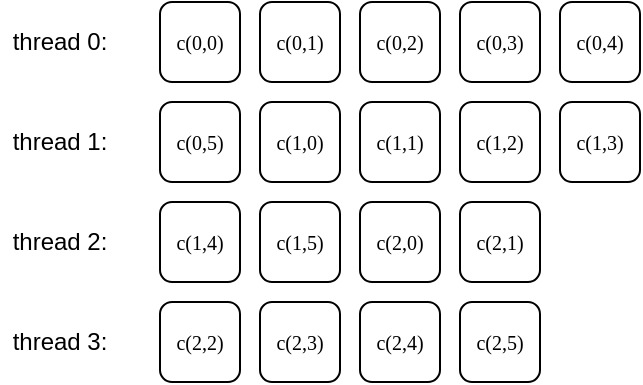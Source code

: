 <mxfile version="24.7.17">
  <diagram name="Pagina-1" id="BG_2dQSP2kLUuD5f9nKv">
    <mxGraphModel dx="568" dy="329" grid="1" gridSize="10" guides="1" tooltips="1" connect="1" arrows="1" fold="1" page="1" pageScale="1" pageWidth="827" pageHeight="1169" math="0" shadow="0">
      <root>
        <mxCell id="0" />
        <mxCell id="1" parent="0" />
        <mxCell id="n9YK-MrVJk0RjTGod1bp-1" value="thread 0:" style="text;html=1;align=center;verticalAlign=middle;whiteSpace=wrap;rounded=0;" vertex="1" parent="1">
          <mxGeometry x="200" y="320" width="60" height="40" as="geometry" />
        </mxCell>
        <mxCell id="n9YK-MrVJk0RjTGod1bp-2" value="thread 1:" style="text;html=1;align=center;verticalAlign=middle;whiteSpace=wrap;rounded=0;" vertex="1" parent="1">
          <mxGeometry x="200" y="370" width="60" height="40" as="geometry" />
        </mxCell>
        <mxCell id="n9YK-MrVJk0RjTGod1bp-3" value="thread 2:" style="text;html=1;align=center;verticalAlign=middle;whiteSpace=wrap;rounded=0;" vertex="1" parent="1">
          <mxGeometry x="200" y="420" width="60" height="40" as="geometry" />
        </mxCell>
        <mxCell id="n9YK-MrVJk0RjTGod1bp-4" value="thread 3:" style="text;html=1;align=center;verticalAlign=middle;whiteSpace=wrap;rounded=0;" vertex="1" parent="1">
          <mxGeometry x="200" y="470" width="60" height="40" as="geometry" />
        </mxCell>
        <mxCell id="n9YK-MrVJk0RjTGod1bp-5" value="c(0,0)" style="rounded=1;whiteSpace=wrap;html=1;fillColor=none;fontFamily=Lucida Console;fontSize=10;" vertex="1" parent="1">
          <mxGeometry x="280" y="320" width="40" height="40" as="geometry" />
        </mxCell>
        <mxCell id="n9YK-MrVJk0RjTGod1bp-6" value="&lt;span style=&quot;font-family: &amp;quot;Lucida Console&amp;quot;; font-size: 10px;&quot;&gt;c(0,1)&lt;/span&gt;" style="rounded=1;whiteSpace=wrap;html=1;fillColor=none;" vertex="1" parent="1">
          <mxGeometry x="330" y="320" width="40" height="40" as="geometry" />
        </mxCell>
        <mxCell id="n9YK-MrVJk0RjTGod1bp-7" value="&lt;span style=&quot;font-family: &amp;quot;Lucida Console&amp;quot;; font-size: 10px;&quot;&gt;c(0,2)&lt;/span&gt;" style="rounded=1;whiteSpace=wrap;html=1;fillColor=none;" vertex="1" parent="1">
          <mxGeometry x="380" y="320" width="40" height="40" as="geometry" />
        </mxCell>
        <mxCell id="n9YK-MrVJk0RjTGod1bp-8" value="&lt;span style=&quot;font-family: &amp;quot;Lucida Console&amp;quot;; font-size: 10px;&quot;&gt;c(0,3)&lt;/span&gt;" style="rounded=1;whiteSpace=wrap;html=1;fillColor=none;" vertex="1" parent="1">
          <mxGeometry x="430" y="320" width="40" height="40" as="geometry" />
        </mxCell>
        <mxCell id="n9YK-MrVJk0RjTGod1bp-9" value="c(0,5)" style="rounded=1;whiteSpace=wrap;html=1;fillColor=none;fontFamily=Lucida Console;fontSize=10;" vertex="1" parent="1">
          <mxGeometry x="280" y="370" width="40" height="40" as="geometry" />
        </mxCell>
        <mxCell id="n9YK-MrVJk0RjTGod1bp-10" value="&lt;span style=&quot;font-family: &amp;quot;Lucida Console&amp;quot;; font-size: 10px;&quot;&gt;c(1,1)&lt;/span&gt;" style="rounded=1;whiteSpace=wrap;html=1;fillColor=none;" vertex="1" parent="1">
          <mxGeometry x="380" y="370" width="40" height="40" as="geometry" />
        </mxCell>
        <mxCell id="n9YK-MrVJk0RjTGod1bp-11" value="&lt;span style=&quot;font-family: &amp;quot;Lucida Console&amp;quot;; font-size: 10px;&quot;&gt;c(1,2)&lt;/span&gt;" style="rounded=1;whiteSpace=wrap;html=1;fillColor=none;" vertex="1" parent="1">
          <mxGeometry x="430" y="370" width="40" height="40" as="geometry" />
        </mxCell>
        <mxCell id="n9YK-MrVJk0RjTGod1bp-12" value="&lt;span style=&quot;font-family: &amp;quot;Lucida Console&amp;quot;; font-size: 10px;&quot;&gt;c(1,3)&lt;/span&gt;" style="rounded=1;whiteSpace=wrap;html=1;fillColor=none;" vertex="1" parent="1">
          <mxGeometry x="480" y="370" width="40" height="40" as="geometry" />
        </mxCell>
        <mxCell id="n9YK-MrVJk0RjTGod1bp-13" value="c(2,0)" style="rounded=1;whiteSpace=wrap;html=1;fillColor=none;fontFamily=Lucida Console;fontSize=10;" vertex="1" parent="1">
          <mxGeometry x="380" y="420" width="40" height="40" as="geometry" />
        </mxCell>
        <mxCell id="n9YK-MrVJk0RjTGod1bp-14" value="&lt;span style=&quot;font-family: &amp;quot;Lucida Console&amp;quot;; font-size: 10px;&quot;&gt;c(2,1)&lt;/span&gt;" style="rounded=1;whiteSpace=wrap;html=1;fillColor=none;" vertex="1" parent="1">
          <mxGeometry x="430" y="420" width="40" height="40" as="geometry" />
        </mxCell>
        <mxCell id="n9YK-MrVJk0RjTGod1bp-17" value="c(2,2)" style="rounded=1;whiteSpace=wrap;html=1;fillColor=none;fontFamily=Lucida Console;fontSize=10;" vertex="1" parent="1">
          <mxGeometry x="280" y="470" width="40" height="40" as="geometry" />
        </mxCell>
        <mxCell id="n9YK-MrVJk0RjTGod1bp-18" value="&lt;span style=&quot;font-family: &amp;quot;Lucida Console&amp;quot;; font-size: 10px;&quot;&gt;c(2,3)&lt;/span&gt;" style="rounded=1;whiteSpace=wrap;html=1;fillColor=none;" vertex="1" parent="1">
          <mxGeometry x="330" y="470" width="40" height="40" as="geometry" />
        </mxCell>
        <mxCell id="n9YK-MrVJk0RjTGod1bp-19" value="&lt;span style=&quot;font-family: &amp;quot;Lucida Console&amp;quot;; font-size: 10px;&quot;&gt;c(2,4)&lt;/span&gt;" style="rounded=1;whiteSpace=wrap;html=1;fillColor=none;" vertex="1" parent="1">
          <mxGeometry x="380" y="470" width="40" height="40" as="geometry" />
        </mxCell>
        <mxCell id="n9YK-MrVJk0RjTGod1bp-20" value="&lt;span style=&quot;font-family: &amp;quot;Lucida Console&amp;quot;; font-size: 10px;&quot;&gt;c(2,5)&lt;/span&gt;" style="rounded=1;whiteSpace=wrap;html=1;fillColor=none;" vertex="1" parent="1">
          <mxGeometry x="430" y="470" width="40" height="40" as="geometry" />
        </mxCell>
        <mxCell id="n9YK-MrVJk0RjTGod1bp-21" value="&lt;span style=&quot;font-family: &amp;quot;Lucida Console&amp;quot;; font-size: 10px;&quot;&gt;c(0,4)&lt;/span&gt;" style="rounded=1;whiteSpace=wrap;html=1;fillColor=none;" vertex="1" parent="1">
          <mxGeometry x="480" y="320" width="40" height="40" as="geometry" />
        </mxCell>
        <mxCell id="n9YK-MrVJk0RjTGod1bp-24" value="c(1,0)" style="rounded=1;whiteSpace=wrap;html=1;fillColor=none;fontFamily=Lucida Console;fontSize=10;" vertex="1" parent="1">
          <mxGeometry x="330" y="370" width="40" height="40" as="geometry" />
        </mxCell>
        <mxCell id="n9YK-MrVJk0RjTGod1bp-25" value="&lt;span style=&quot;font-family: &amp;quot;Lucida Console&amp;quot;; font-size: 10px;&quot;&gt;c(1,4)&lt;/span&gt;" style="rounded=1;whiteSpace=wrap;html=1;fillColor=none;" vertex="1" parent="1">
          <mxGeometry x="280" y="420" width="40" height="40" as="geometry" />
        </mxCell>
        <mxCell id="n9YK-MrVJk0RjTGod1bp-26" value="&lt;span style=&quot;font-family: &amp;quot;Lucida Console&amp;quot;; font-size: 10px;&quot;&gt;c(1,5)&lt;/span&gt;" style="rounded=1;whiteSpace=wrap;html=1;fillColor=none;" vertex="1" parent="1">
          <mxGeometry x="330" y="420" width="40" height="40" as="geometry" />
        </mxCell>
      </root>
    </mxGraphModel>
  </diagram>
</mxfile>
